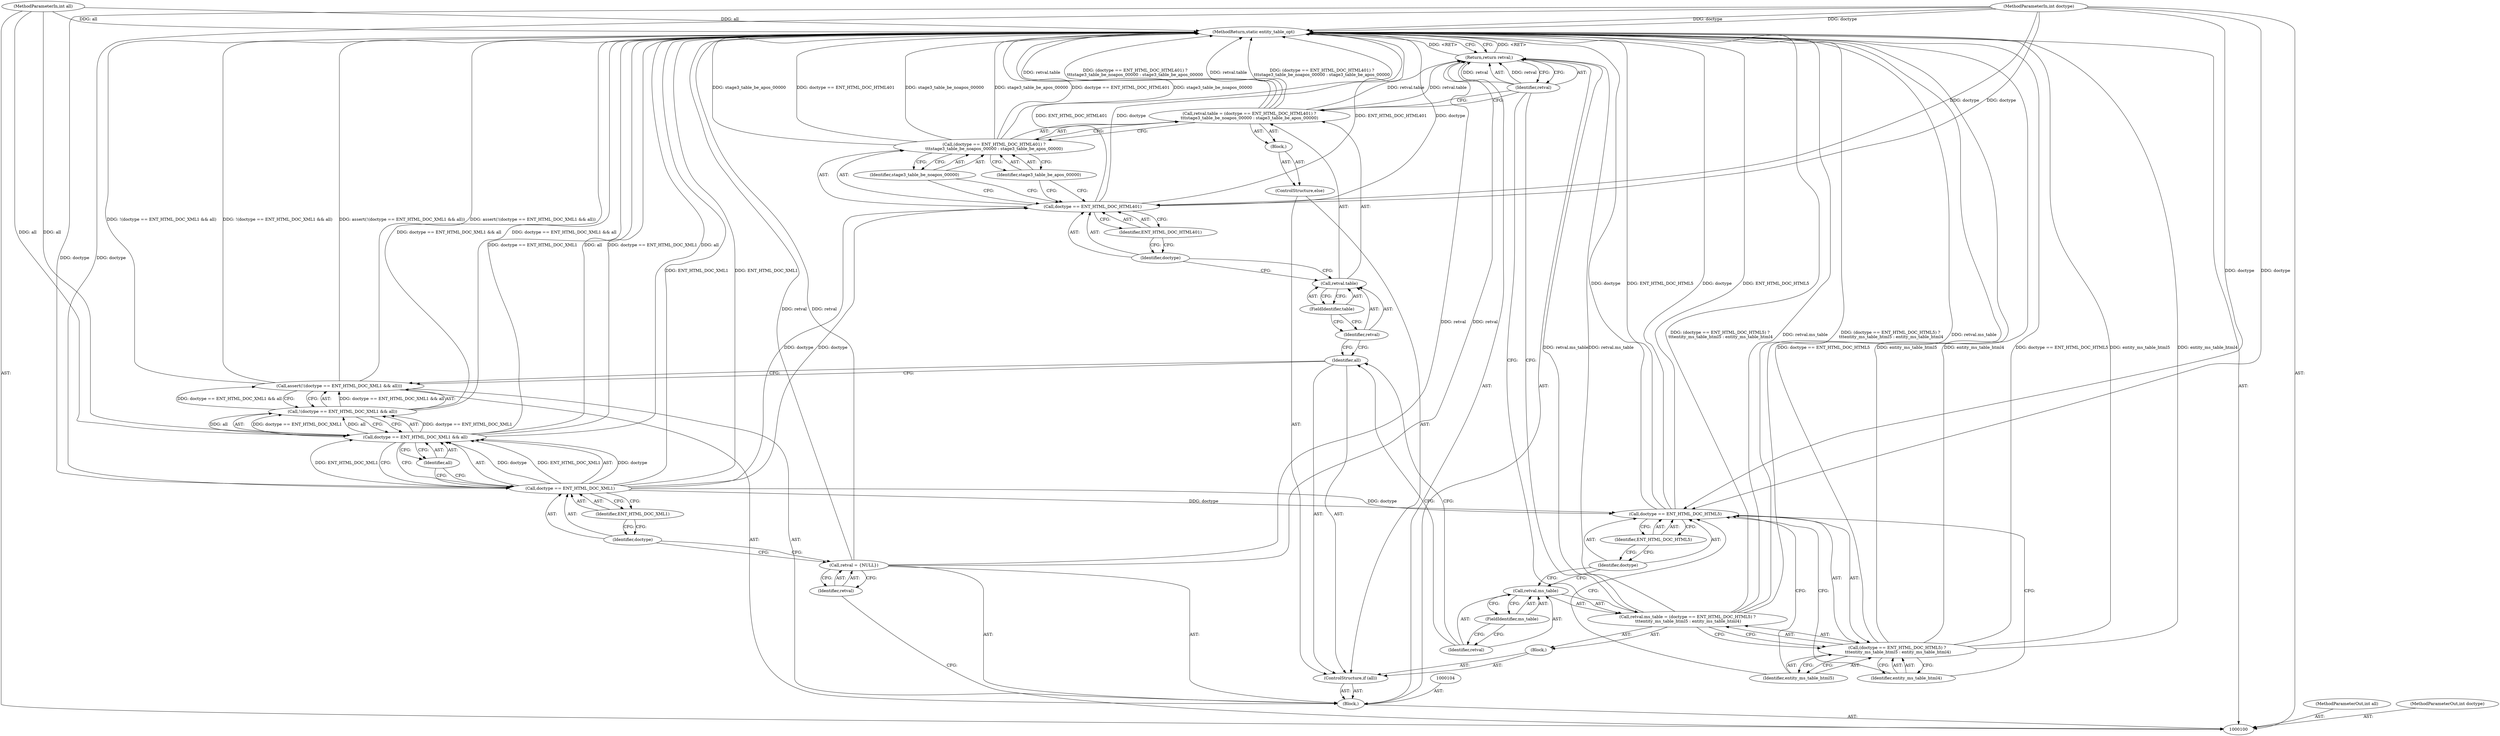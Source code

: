 digraph "0_php-src_0da8b8b801f9276359262f1ef8274c7812d3dfda?w=1_1" {
"1000141" [label="(MethodReturn,static entity_table_opt)"];
"1000101" [label="(MethodParameterIn,int all)"];
"1000182" [label="(MethodParameterOut,int all)"];
"1000102" [label="(MethodParameterIn,int doctype)"];
"1000183" [label="(MethodParameterOut,int doctype)"];
"1000127" [label="(ControlStructure,else)"];
"1000128" [label="(Block,)"];
"1000133" [label="(Call,(doctype == ENT_HTML_DOC_HTML401) ?\n\t\t\tstage3_table_be_noapos_00000 : stage3_table_be_apos_00000)"];
"1000134" [label="(Call,doctype == ENT_HTML_DOC_HTML401)"];
"1000135" [label="(Identifier,doctype)"];
"1000129" [label="(Call,retval.table = (doctype == ENT_HTML_DOC_HTML401) ?\n\t\t\tstage3_table_be_noapos_00000 : stage3_table_be_apos_00000)"];
"1000130" [label="(Call,retval.table)"];
"1000131" [label="(Identifier,retval)"];
"1000136" [label="(Identifier,ENT_HTML_DOC_HTML401)"];
"1000132" [label="(FieldIdentifier,table)"];
"1000137" [label="(Identifier,stage3_table_be_noapos_00000)"];
"1000138" [label="(Identifier,stage3_table_be_apos_00000)"];
"1000139" [label="(Return,return retval;)"];
"1000140" [label="(Identifier,retval)"];
"1000103" [label="(Block,)"];
"1000105" [label="(Call,retval = {NULL})"];
"1000106" [label="(Identifier,retval)"];
"1000109" [label="(Call,doctype == ENT_HTML_DOC_XML1 && all)"];
"1000110" [label="(Call,doctype == ENT_HTML_DOC_XML1)"];
"1000111" [label="(Identifier,doctype)"];
"1000107" [label="(Call,assert(!(doctype == ENT_HTML_DOC_XML1 && all)))"];
"1000112" [label="(Identifier,ENT_HTML_DOC_XML1)"];
"1000113" [label="(Identifier,all)"];
"1000108" [label="(Call,!(doctype == ENT_HTML_DOC_XML1 && all))"];
"1000116" [label="(Block,)"];
"1000114" [label="(ControlStructure,if (all))"];
"1000115" [label="(Identifier,all)"];
"1000120" [label="(FieldIdentifier,ms_table)"];
"1000121" [label="(Call,(doctype == ENT_HTML_DOC_HTML5) ?\n \t\t\tentity_ms_table_html5 : entity_ms_table_html4)"];
"1000122" [label="(Call,doctype == ENT_HTML_DOC_HTML5)"];
"1000123" [label="(Identifier,doctype)"];
"1000117" [label="(Call,retval.ms_table = (doctype == ENT_HTML_DOC_HTML5) ?\n \t\t\tentity_ms_table_html5 : entity_ms_table_html4)"];
"1000118" [label="(Call,retval.ms_table)"];
"1000119" [label="(Identifier,retval)"];
"1000124" [label="(Identifier,ENT_HTML_DOC_HTML5)"];
"1000126" [label="(Identifier,entity_ms_table_html4)"];
"1000125" [label="(Identifier,entity_ms_table_html5)"];
"1000141" -> "1000100"  [label="AST: "];
"1000141" -> "1000139"  [label="CFG: "];
"1000139" -> "1000141"  [label="DDG: <RET>"];
"1000121" -> "1000141"  [label="DDG: entity_ms_table_html5"];
"1000121" -> "1000141"  [label="DDG: entity_ms_table_html4"];
"1000121" -> "1000141"  [label="DDG: doctype == ENT_HTML_DOC_HTML5"];
"1000107" -> "1000141"  [label="DDG: !(doctype == ENT_HTML_DOC_XML1 && all)"];
"1000107" -> "1000141"  [label="DDG: assert(!(doctype == ENT_HTML_DOC_XML1 && all))"];
"1000122" -> "1000141"  [label="DDG: doctype"];
"1000122" -> "1000141"  [label="DDG: ENT_HTML_DOC_HTML5"];
"1000117" -> "1000141"  [label="DDG: (doctype == ENT_HTML_DOC_HTML5) ?\n \t\t\tentity_ms_table_html5 : entity_ms_table_html4"];
"1000117" -> "1000141"  [label="DDG: retval.ms_table"];
"1000133" -> "1000141"  [label="DDG: stage3_table_be_apos_00000"];
"1000133" -> "1000141"  [label="DDG: doctype == ENT_HTML_DOC_HTML401"];
"1000133" -> "1000141"  [label="DDG: stage3_table_be_noapos_00000"];
"1000129" -> "1000141"  [label="DDG: retval.table"];
"1000129" -> "1000141"  [label="DDG: (doctype == ENT_HTML_DOC_HTML401) ?\n\t\t\tstage3_table_be_noapos_00000 : stage3_table_be_apos_00000"];
"1000102" -> "1000141"  [label="DDG: doctype"];
"1000110" -> "1000141"  [label="DDG: ENT_HTML_DOC_XML1"];
"1000134" -> "1000141"  [label="DDG: doctype"];
"1000134" -> "1000141"  [label="DDG: ENT_HTML_DOC_HTML401"];
"1000109" -> "1000141"  [label="DDG: all"];
"1000109" -> "1000141"  [label="DDG: doctype == ENT_HTML_DOC_XML1"];
"1000101" -> "1000141"  [label="DDG: all"];
"1000105" -> "1000141"  [label="DDG: retval"];
"1000108" -> "1000141"  [label="DDG: doctype == ENT_HTML_DOC_XML1 && all"];
"1000101" -> "1000100"  [label="AST: "];
"1000101" -> "1000141"  [label="DDG: all"];
"1000101" -> "1000109"  [label="DDG: all"];
"1000182" -> "1000100"  [label="AST: "];
"1000102" -> "1000100"  [label="AST: "];
"1000102" -> "1000141"  [label="DDG: doctype"];
"1000102" -> "1000110"  [label="DDG: doctype"];
"1000102" -> "1000122"  [label="DDG: doctype"];
"1000102" -> "1000134"  [label="DDG: doctype"];
"1000183" -> "1000100"  [label="AST: "];
"1000127" -> "1000114"  [label="AST: "];
"1000128" -> "1000127"  [label="AST: "];
"1000128" -> "1000127"  [label="AST: "];
"1000129" -> "1000128"  [label="AST: "];
"1000133" -> "1000129"  [label="AST: "];
"1000133" -> "1000137"  [label="CFG: "];
"1000133" -> "1000138"  [label="CFG: "];
"1000134" -> "1000133"  [label="AST: "];
"1000137" -> "1000133"  [label="AST: "];
"1000138" -> "1000133"  [label="AST: "];
"1000129" -> "1000133"  [label="CFG: "];
"1000133" -> "1000141"  [label="DDG: stage3_table_be_apos_00000"];
"1000133" -> "1000141"  [label="DDG: doctype == ENT_HTML_DOC_HTML401"];
"1000133" -> "1000141"  [label="DDG: stage3_table_be_noapos_00000"];
"1000134" -> "1000133"  [label="AST: "];
"1000134" -> "1000136"  [label="CFG: "];
"1000135" -> "1000134"  [label="AST: "];
"1000136" -> "1000134"  [label="AST: "];
"1000137" -> "1000134"  [label="CFG: "];
"1000138" -> "1000134"  [label="CFG: "];
"1000134" -> "1000141"  [label="DDG: doctype"];
"1000134" -> "1000141"  [label="DDG: ENT_HTML_DOC_HTML401"];
"1000110" -> "1000134"  [label="DDG: doctype"];
"1000102" -> "1000134"  [label="DDG: doctype"];
"1000135" -> "1000134"  [label="AST: "];
"1000135" -> "1000130"  [label="CFG: "];
"1000136" -> "1000135"  [label="CFG: "];
"1000129" -> "1000128"  [label="AST: "];
"1000129" -> "1000133"  [label="CFG: "];
"1000130" -> "1000129"  [label="AST: "];
"1000133" -> "1000129"  [label="AST: "];
"1000140" -> "1000129"  [label="CFG: "];
"1000129" -> "1000141"  [label="DDG: retval.table"];
"1000129" -> "1000141"  [label="DDG: (doctype == ENT_HTML_DOC_HTML401) ?\n\t\t\tstage3_table_be_noapos_00000 : stage3_table_be_apos_00000"];
"1000129" -> "1000139"  [label="DDG: retval.table"];
"1000130" -> "1000129"  [label="AST: "];
"1000130" -> "1000132"  [label="CFG: "];
"1000131" -> "1000130"  [label="AST: "];
"1000132" -> "1000130"  [label="AST: "];
"1000135" -> "1000130"  [label="CFG: "];
"1000131" -> "1000130"  [label="AST: "];
"1000131" -> "1000115"  [label="CFG: "];
"1000132" -> "1000131"  [label="CFG: "];
"1000136" -> "1000134"  [label="AST: "];
"1000136" -> "1000135"  [label="CFG: "];
"1000134" -> "1000136"  [label="CFG: "];
"1000132" -> "1000130"  [label="AST: "];
"1000132" -> "1000131"  [label="CFG: "];
"1000130" -> "1000132"  [label="CFG: "];
"1000137" -> "1000133"  [label="AST: "];
"1000137" -> "1000134"  [label="CFG: "];
"1000133" -> "1000137"  [label="CFG: "];
"1000138" -> "1000133"  [label="AST: "];
"1000138" -> "1000134"  [label="CFG: "];
"1000133" -> "1000138"  [label="CFG: "];
"1000139" -> "1000103"  [label="AST: "];
"1000139" -> "1000140"  [label="CFG: "];
"1000140" -> "1000139"  [label="AST: "];
"1000141" -> "1000139"  [label="CFG: "];
"1000139" -> "1000141"  [label="DDG: <RET>"];
"1000140" -> "1000139"  [label="DDG: retval"];
"1000129" -> "1000139"  [label="DDG: retval.table"];
"1000117" -> "1000139"  [label="DDG: retval.ms_table"];
"1000105" -> "1000139"  [label="DDG: retval"];
"1000140" -> "1000139"  [label="AST: "];
"1000140" -> "1000117"  [label="CFG: "];
"1000140" -> "1000129"  [label="CFG: "];
"1000139" -> "1000140"  [label="CFG: "];
"1000140" -> "1000139"  [label="DDG: retval"];
"1000103" -> "1000100"  [label="AST: "];
"1000104" -> "1000103"  [label="AST: "];
"1000105" -> "1000103"  [label="AST: "];
"1000107" -> "1000103"  [label="AST: "];
"1000114" -> "1000103"  [label="AST: "];
"1000139" -> "1000103"  [label="AST: "];
"1000105" -> "1000103"  [label="AST: "];
"1000105" -> "1000106"  [label="CFG: "];
"1000106" -> "1000105"  [label="AST: "];
"1000111" -> "1000105"  [label="CFG: "];
"1000105" -> "1000141"  [label="DDG: retval"];
"1000105" -> "1000139"  [label="DDG: retval"];
"1000106" -> "1000105"  [label="AST: "];
"1000106" -> "1000100"  [label="CFG: "];
"1000105" -> "1000106"  [label="CFG: "];
"1000109" -> "1000108"  [label="AST: "];
"1000109" -> "1000110"  [label="CFG: "];
"1000109" -> "1000113"  [label="CFG: "];
"1000110" -> "1000109"  [label="AST: "];
"1000113" -> "1000109"  [label="AST: "];
"1000108" -> "1000109"  [label="CFG: "];
"1000109" -> "1000141"  [label="DDG: all"];
"1000109" -> "1000141"  [label="DDG: doctype == ENT_HTML_DOC_XML1"];
"1000109" -> "1000108"  [label="DDG: doctype == ENT_HTML_DOC_XML1"];
"1000109" -> "1000108"  [label="DDG: all"];
"1000110" -> "1000109"  [label="DDG: doctype"];
"1000110" -> "1000109"  [label="DDG: ENT_HTML_DOC_XML1"];
"1000101" -> "1000109"  [label="DDG: all"];
"1000110" -> "1000109"  [label="AST: "];
"1000110" -> "1000112"  [label="CFG: "];
"1000111" -> "1000110"  [label="AST: "];
"1000112" -> "1000110"  [label="AST: "];
"1000113" -> "1000110"  [label="CFG: "];
"1000109" -> "1000110"  [label="CFG: "];
"1000110" -> "1000141"  [label="DDG: ENT_HTML_DOC_XML1"];
"1000110" -> "1000109"  [label="DDG: doctype"];
"1000110" -> "1000109"  [label="DDG: ENT_HTML_DOC_XML1"];
"1000102" -> "1000110"  [label="DDG: doctype"];
"1000110" -> "1000122"  [label="DDG: doctype"];
"1000110" -> "1000134"  [label="DDG: doctype"];
"1000111" -> "1000110"  [label="AST: "];
"1000111" -> "1000105"  [label="CFG: "];
"1000112" -> "1000111"  [label="CFG: "];
"1000107" -> "1000103"  [label="AST: "];
"1000107" -> "1000108"  [label="CFG: "];
"1000108" -> "1000107"  [label="AST: "];
"1000115" -> "1000107"  [label="CFG: "];
"1000107" -> "1000141"  [label="DDG: !(doctype == ENT_HTML_DOC_XML1 && all)"];
"1000107" -> "1000141"  [label="DDG: assert(!(doctype == ENT_HTML_DOC_XML1 && all))"];
"1000108" -> "1000107"  [label="DDG: doctype == ENT_HTML_DOC_XML1 && all"];
"1000112" -> "1000110"  [label="AST: "];
"1000112" -> "1000111"  [label="CFG: "];
"1000110" -> "1000112"  [label="CFG: "];
"1000113" -> "1000109"  [label="AST: "];
"1000113" -> "1000110"  [label="CFG: "];
"1000109" -> "1000113"  [label="CFG: "];
"1000108" -> "1000107"  [label="AST: "];
"1000108" -> "1000109"  [label="CFG: "];
"1000109" -> "1000108"  [label="AST: "];
"1000107" -> "1000108"  [label="CFG: "];
"1000108" -> "1000141"  [label="DDG: doctype == ENT_HTML_DOC_XML1 && all"];
"1000108" -> "1000107"  [label="DDG: doctype == ENT_HTML_DOC_XML1 && all"];
"1000109" -> "1000108"  [label="DDG: doctype == ENT_HTML_DOC_XML1"];
"1000109" -> "1000108"  [label="DDG: all"];
"1000116" -> "1000114"  [label="AST: "];
"1000117" -> "1000116"  [label="AST: "];
"1000114" -> "1000103"  [label="AST: "];
"1000115" -> "1000114"  [label="AST: "];
"1000116" -> "1000114"  [label="AST: "];
"1000127" -> "1000114"  [label="AST: "];
"1000115" -> "1000114"  [label="AST: "];
"1000115" -> "1000107"  [label="CFG: "];
"1000119" -> "1000115"  [label="CFG: "];
"1000131" -> "1000115"  [label="CFG: "];
"1000120" -> "1000118"  [label="AST: "];
"1000120" -> "1000119"  [label="CFG: "];
"1000118" -> "1000120"  [label="CFG: "];
"1000121" -> "1000117"  [label="AST: "];
"1000121" -> "1000125"  [label="CFG: "];
"1000121" -> "1000126"  [label="CFG: "];
"1000122" -> "1000121"  [label="AST: "];
"1000125" -> "1000121"  [label="AST: "];
"1000126" -> "1000121"  [label="AST: "];
"1000117" -> "1000121"  [label="CFG: "];
"1000121" -> "1000141"  [label="DDG: entity_ms_table_html5"];
"1000121" -> "1000141"  [label="DDG: entity_ms_table_html4"];
"1000121" -> "1000141"  [label="DDG: doctype == ENT_HTML_DOC_HTML5"];
"1000122" -> "1000121"  [label="AST: "];
"1000122" -> "1000124"  [label="CFG: "];
"1000123" -> "1000122"  [label="AST: "];
"1000124" -> "1000122"  [label="AST: "];
"1000125" -> "1000122"  [label="CFG: "];
"1000126" -> "1000122"  [label="CFG: "];
"1000122" -> "1000141"  [label="DDG: doctype"];
"1000122" -> "1000141"  [label="DDG: ENT_HTML_DOC_HTML5"];
"1000110" -> "1000122"  [label="DDG: doctype"];
"1000102" -> "1000122"  [label="DDG: doctype"];
"1000123" -> "1000122"  [label="AST: "];
"1000123" -> "1000118"  [label="CFG: "];
"1000124" -> "1000123"  [label="CFG: "];
"1000117" -> "1000116"  [label="AST: "];
"1000117" -> "1000121"  [label="CFG: "];
"1000118" -> "1000117"  [label="AST: "];
"1000121" -> "1000117"  [label="AST: "];
"1000140" -> "1000117"  [label="CFG: "];
"1000117" -> "1000141"  [label="DDG: (doctype == ENT_HTML_DOC_HTML5) ?\n \t\t\tentity_ms_table_html5 : entity_ms_table_html4"];
"1000117" -> "1000141"  [label="DDG: retval.ms_table"];
"1000117" -> "1000139"  [label="DDG: retval.ms_table"];
"1000118" -> "1000117"  [label="AST: "];
"1000118" -> "1000120"  [label="CFG: "];
"1000119" -> "1000118"  [label="AST: "];
"1000120" -> "1000118"  [label="AST: "];
"1000123" -> "1000118"  [label="CFG: "];
"1000119" -> "1000118"  [label="AST: "];
"1000119" -> "1000115"  [label="CFG: "];
"1000120" -> "1000119"  [label="CFG: "];
"1000124" -> "1000122"  [label="AST: "];
"1000124" -> "1000123"  [label="CFG: "];
"1000122" -> "1000124"  [label="CFG: "];
"1000126" -> "1000121"  [label="AST: "];
"1000126" -> "1000122"  [label="CFG: "];
"1000121" -> "1000126"  [label="CFG: "];
"1000125" -> "1000121"  [label="AST: "];
"1000125" -> "1000122"  [label="CFG: "];
"1000121" -> "1000125"  [label="CFG: "];
}
